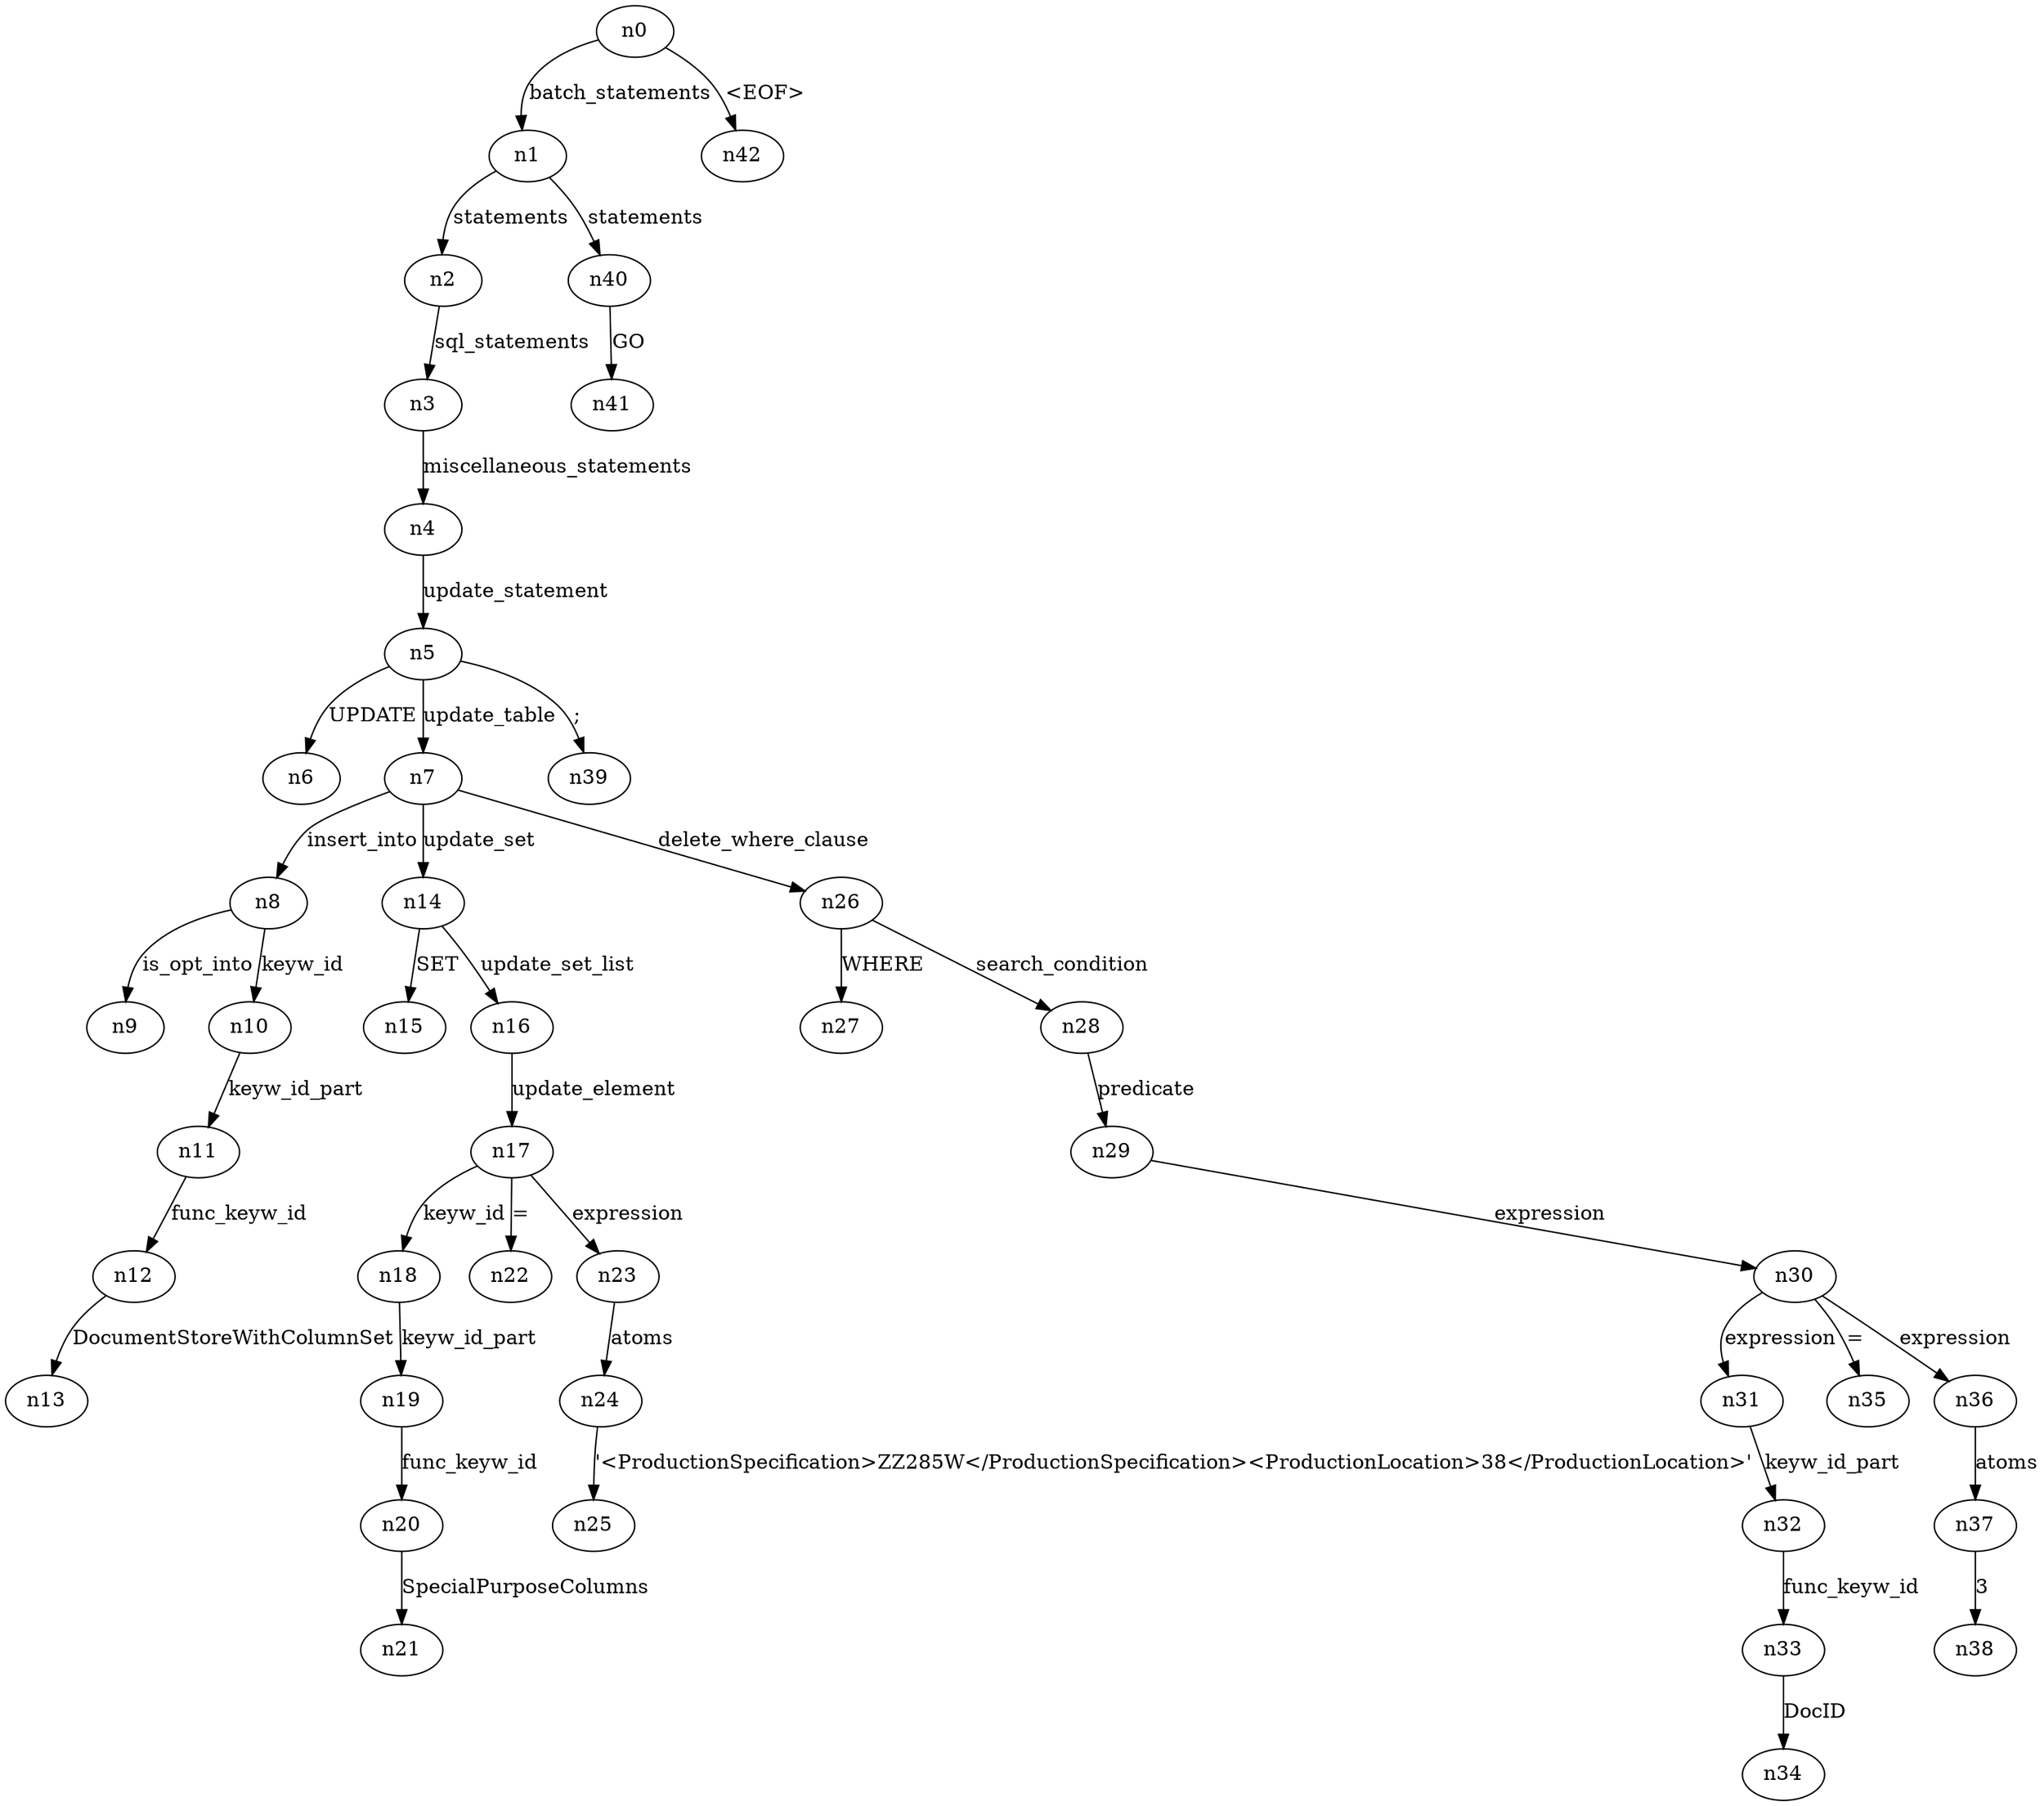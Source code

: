 digraph ParseTree {
  n0 -> n1 [label="batch_statements"];
  n1 -> n2 [label="statements"];
  n2 -> n3 [label="sql_statements"];
  n3 -> n4 [label="miscellaneous_statements"];
  n4 -> n5 [label="update_statement"];
  n5 -> n6 [label="UPDATE"];
  n5 -> n7 [label="update_table"];
  n7 -> n8 [label="insert_into"];
  n8 -> n9 [label="is_opt_into"];
  n8 -> n10 [label="keyw_id"];
  n10 -> n11 [label="keyw_id_part"];
  n11 -> n12 [label="func_keyw_id"];
  n12 -> n13 [label="DocumentStoreWithColumnSet"];
  n7 -> n14 [label="update_set"];
  n14 -> n15 [label="SET"];
  n14 -> n16 [label="update_set_list"];
  n16 -> n17 [label="update_element"];
  n17 -> n18 [label="keyw_id"];
  n18 -> n19 [label="keyw_id_part"];
  n19 -> n20 [label="func_keyw_id"];
  n20 -> n21 [label="SpecialPurposeColumns"];
  n17 -> n22 [label="="];
  n17 -> n23 [label="expression"];
  n23 -> n24 [label="atoms"];
  n24 -> n25 [label="'<ProductionSpecification>ZZ285W</ProductionSpecification><ProductionLocation>38</ProductionLocation>'"];
  n7 -> n26 [label="delete_where_clause"];
  n26 -> n27 [label="WHERE"];
  n26 -> n28 [label="search_condition"];
  n28 -> n29 [label="predicate"];
  n29 -> n30 [label="expression"];
  n30 -> n31 [label="expression"];
  n31 -> n32 [label="keyw_id_part"];
  n32 -> n33 [label="func_keyw_id"];
  n33 -> n34 [label="DocID"];
  n30 -> n35 [label="="];
  n30 -> n36 [label="expression"];
  n36 -> n37 [label="atoms"];
  n37 -> n38 [label="3"];
  n5 -> n39 [label=";"];
  n1 -> n40 [label="statements"];
  n40 -> n41 [label="GO"];
  n0 -> n42 [label="<EOF>"];
}